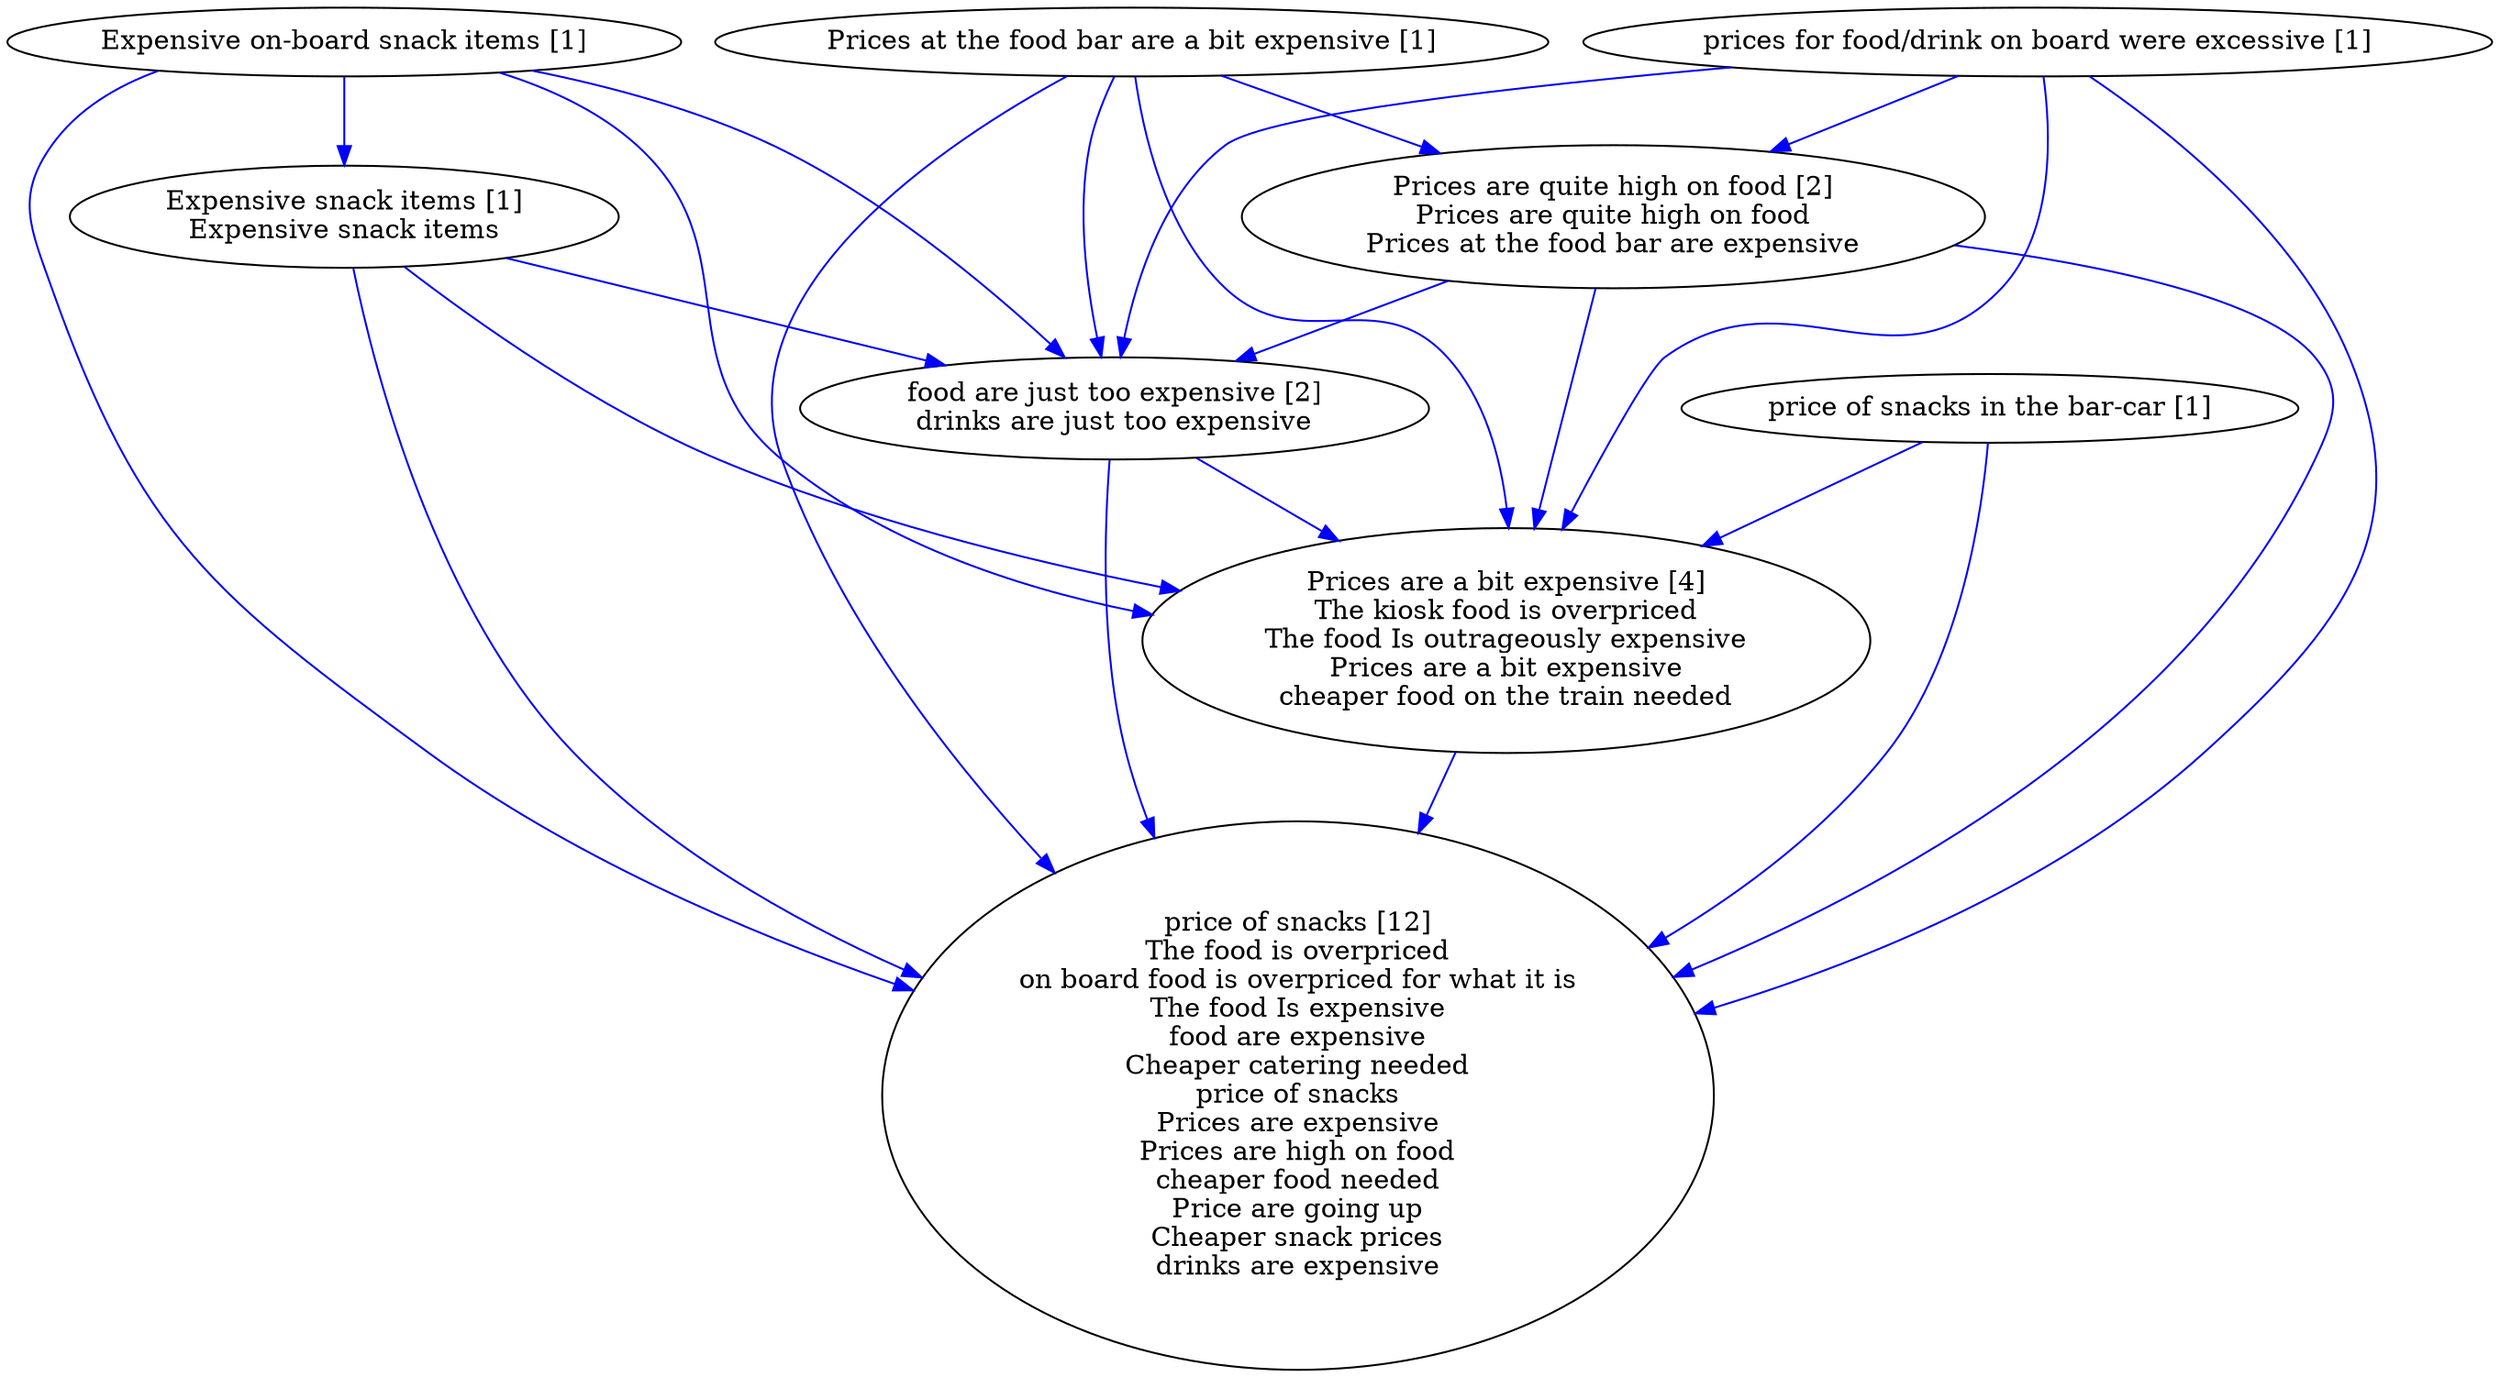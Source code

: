 digraph collapsedGraph {
"price of snacks [12]\nThe food is overpriced\non board food is overpriced for what it is\nThe food Is expensive\nfood are expensive\nCheaper catering needed\nprice of snacks\nPrices are expensive\nPrices are high on food\ncheaper food needed\nPrice are going up\nCheaper snack prices\ndrinks are expensive""Prices are a bit expensive [4]\nThe kiosk food is overpriced\nThe food Is outrageously expensive\nPrices are a bit expensive\ncheaper food on the train needed""Prices are quite high on food [2]\nPrices are quite high on food\nPrices at the food bar are expensive""food are just too expensive [2]\ndrinks are just too expensive""Expensive on-board snack items [1]""Expensive snack items [1]\nExpensive snack items""Prices at the food bar are a bit expensive [1]""price of snacks in the bar-car [1]""prices for food/drink on board were excessive [1]""Prices are quite high on food [2]\nPrices are quite high on food\nPrices at the food bar are expensive" -> "price of snacks [12]\nThe food is overpriced\non board food is overpriced for what it is\nThe food Is expensive\nfood are expensive\nCheaper catering needed\nprice of snacks\nPrices are expensive\nPrices are high on food\ncheaper food needed\nPrice are going up\nCheaper snack prices\ndrinks are expensive" [color=blue]
"Prices are a bit expensive [4]\nThe kiosk food is overpriced\nThe food Is outrageously expensive\nPrices are a bit expensive\ncheaper food on the train needed" -> "price of snacks [12]\nThe food is overpriced\non board food is overpriced for what it is\nThe food Is expensive\nfood are expensive\nCheaper catering needed\nprice of snacks\nPrices are expensive\nPrices are high on food\ncheaper food needed\nPrice are going up\nCheaper snack prices\ndrinks are expensive" [color=blue]
"prices for food/drink on board were excessive [1]" -> "price of snacks [12]\nThe food is overpriced\non board food is overpriced for what it is\nThe food Is expensive\nfood are expensive\nCheaper catering needed\nprice of snacks\nPrices are expensive\nPrices are high on food\ncheaper food needed\nPrice are going up\nCheaper snack prices\ndrinks are expensive" [color=blue]
"prices for food/drink on board were excessive [1]" -> "Prices are a bit expensive [4]\nThe kiosk food is overpriced\nThe food Is outrageously expensive\nPrices are a bit expensive\ncheaper food on the train needed" [color=blue]
"price of snacks in the bar-car [1]" -> "Prices are a bit expensive [4]\nThe kiosk food is overpriced\nThe food Is outrageously expensive\nPrices are a bit expensive\ncheaper food on the train needed" [color=blue]
"food are just too expensive [2]\ndrinks are just too expensive" -> "Prices are a bit expensive [4]\nThe kiosk food is overpriced\nThe food Is outrageously expensive\nPrices are a bit expensive\ncheaper food on the train needed" [color=blue]
"price of snacks in the bar-car [1]" -> "price of snacks [12]\nThe food is overpriced\non board food is overpriced for what it is\nThe food Is expensive\nfood are expensive\nCheaper catering needed\nprice of snacks\nPrices are expensive\nPrices are high on food\ncheaper food needed\nPrice are going up\nCheaper snack prices\ndrinks are expensive" [color=blue]
"Prices are quite high on food [2]\nPrices are quite high on food\nPrices at the food bar are expensive" -> "food are just too expensive [2]\ndrinks are just too expensive" [color=blue]
"Prices at the food bar are a bit expensive [1]" -> "Prices are a bit expensive [4]\nThe kiosk food is overpriced\nThe food Is outrageously expensive\nPrices are a bit expensive\ncheaper food on the train needed" [color=blue]
"Prices at the food bar are a bit expensive [1]" -> "food are just too expensive [2]\ndrinks are just too expensive" [color=blue]
"Expensive snack items [1]\nExpensive snack items" -> "food are just too expensive [2]\ndrinks are just too expensive" [color=blue]
"Expensive snack items [1]\nExpensive snack items" -> "Prices are a bit expensive [4]\nThe kiosk food is overpriced\nThe food Is outrageously expensive\nPrices are a bit expensive\ncheaper food on the train needed" [color=blue]
"Expensive on-board snack items [1]" -> "price of snacks [12]\nThe food is overpriced\non board food is overpriced for what it is\nThe food Is expensive\nfood are expensive\nCheaper catering needed\nprice of snacks\nPrices are expensive\nPrices are high on food\ncheaper food needed\nPrice are going up\nCheaper snack prices\ndrinks are expensive" [color=blue]
"food are just too expensive [2]\ndrinks are just too expensive" -> "price of snacks [12]\nThe food is overpriced\non board food is overpriced for what it is\nThe food Is expensive\nfood are expensive\nCheaper catering needed\nprice of snacks\nPrices are expensive\nPrices are high on food\ncheaper food needed\nPrice are going up\nCheaper snack prices\ndrinks are expensive" [color=blue]
"Prices at the food bar are a bit expensive [1]" -> "price of snacks [12]\nThe food is overpriced\non board food is overpriced for what it is\nThe food Is expensive\nfood are expensive\nCheaper catering needed\nprice of snacks\nPrices are expensive\nPrices are high on food\ncheaper food needed\nPrice are going up\nCheaper snack prices\ndrinks are expensive" [color=blue]
"Prices at the food bar are a bit expensive [1]" -> "Prices are quite high on food [2]\nPrices are quite high on food\nPrices at the food bar are expensive" [color=blue]
"prices for food/drink on board were excessive [1]" -> "Prices are quite high on food [2]\nPrices are quite high on food\nPrices at the food bar are expensive" [color=blue]
"prices for food/drink on board were excessive [1]" -> "food are just too expensive [2]\ndrinks are just too expensive" [color=blue]
"Expensive snack items [1]\nExpensive snack items" -> "price of snacks [12]\nThe food is overpriced\non board food is overpriced for what it is\nThe food Is expensive\nfood are expensive\nCheaper catering needed\nprice of snacks\nPrices are expensive\nPrices are high on food\ncheaper food needed\nPrice are going up\nCheaper snack prices\ndrinks are expensive" [color=blue]
"Expensive on-board snack items [1]" -> "Prices are a bit expensive [4]\nThe kiosk food is overpriced\nThe food Is outrageously expensive\nPrices are a bit expensive\ncheaper food on the train needed" [color=blue]
"Expensive on-board snack items [1]" -> "food are just too expensive [2]\ndrinks are just too expensive" [color=blue]
"Expensive on-board snack items [1]" -> "Expensive snack items [1]\nExpensive snack items" [color=blue]
"Prices are quite high on food [2]\nPrices are quite high on food\nPrices at the food bar are expensive" -> "Prices are a bit expensive [4]\nThe kiosk food is overpriced\nThe food Is outrageously expensive\nPrices are a bit expensive\ncheaper food on the train needed" [color=blue]
}